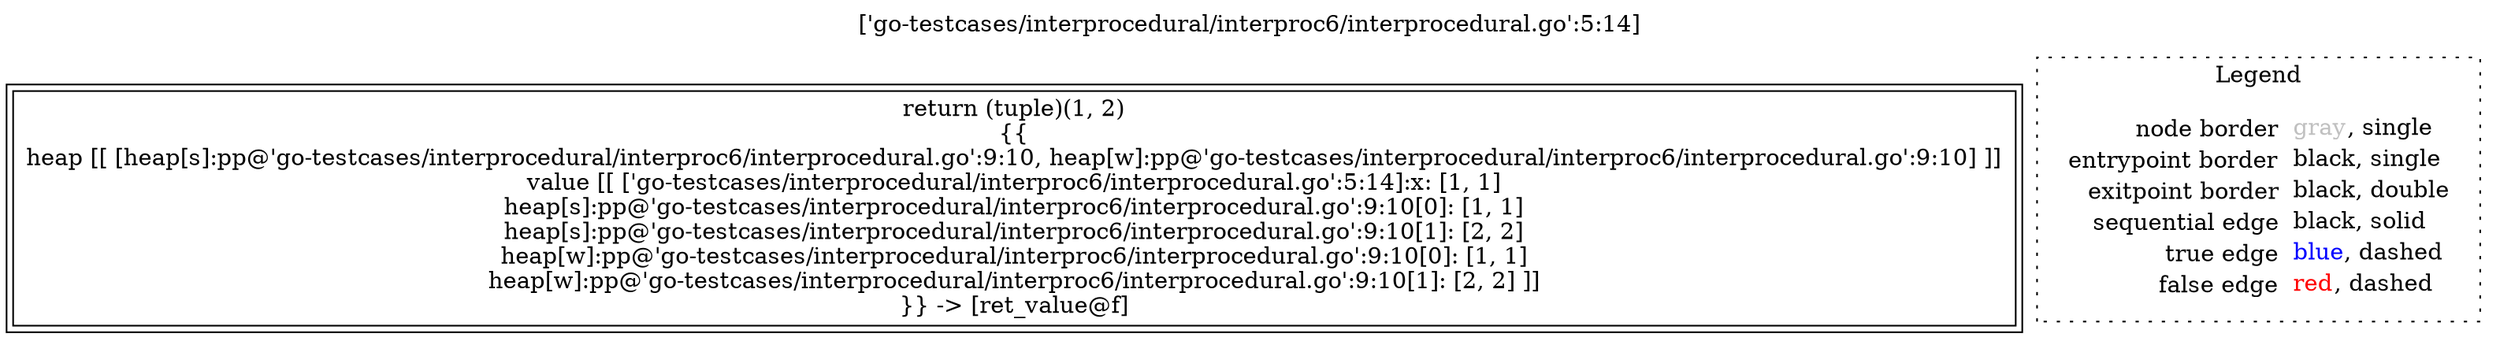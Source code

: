 digraph {
	labelloc="t";
	label="['go-testcases/interprocedural/interproc6/interprocedural.go':5:14]";
	"node0" [shape="rect",color="black",peripheries="2",label=<return (tuple)(1, 2)<BR/>{{<BR/>heap [[ [heap[s]:pp@'go-testcases/interprocedural/interproc6/interprocedural.go':9:10, heap[w]:pp@'go-testcases/interprocedural/interproc6/interprocedural.go':9:10] ]]<BR/>value [[ ['go-testcases/interprocedural/interproc6/interprocedural.go':5:14]:x: [1, 1]<BR/>heap[s]:pp@'go-testcases/interprocedural/interproc6/interprocedural.go':9:10[0]: [1, 1]<BR/>heap[s]:pp@'go-testcases/interprocedural/interproc6/interprocedural.go':9:10[1]: [2, 2]<BR/>heap[w]:pp@'go-testcases/interprocedural/interproc6/interprocedural.go':9:10[0]: [1, 1]<BR/>heap[w]:pp@'go-testcases/interprocedural/interproc6/interprocedural.go':9:10[1]: [2, 2] ]]<BR/>}} -&gt; [ret_value@f]>];
subgraph cluster_legend {
	label="Legend";
	style=dotted;
	node [shape=plaintext];
	"legend" [label=<<table border="0" cellpadding="2" cellspacing="0" cellborder="0"><tr><td align="right">node border&nbsp;</td><td align="left"><font color="gray">gray</font>, single</td></tr><tr><td align="right">entrypoint border&nbsp;</td><td align="left"><font color="black">black</font>, single</td></tr><tr><td align="right">exitpoint border&nbsp;</td><td align="left"><font color="black">black</font>, double</td></tr><tr><td align="right">sequential edge&nbsp;</td><td align="left"><font color="black">black</font>, solid</td></tr><tr><td align="right">true edge&nbsp;</td><td align="left"><font color="blue">blue</font>, dashed</td></tr><tr><td align="right">false edge&nbsp;</td><td align="left"><font color="red">red</font>, dashed</td></tr></table>>];
}

}
